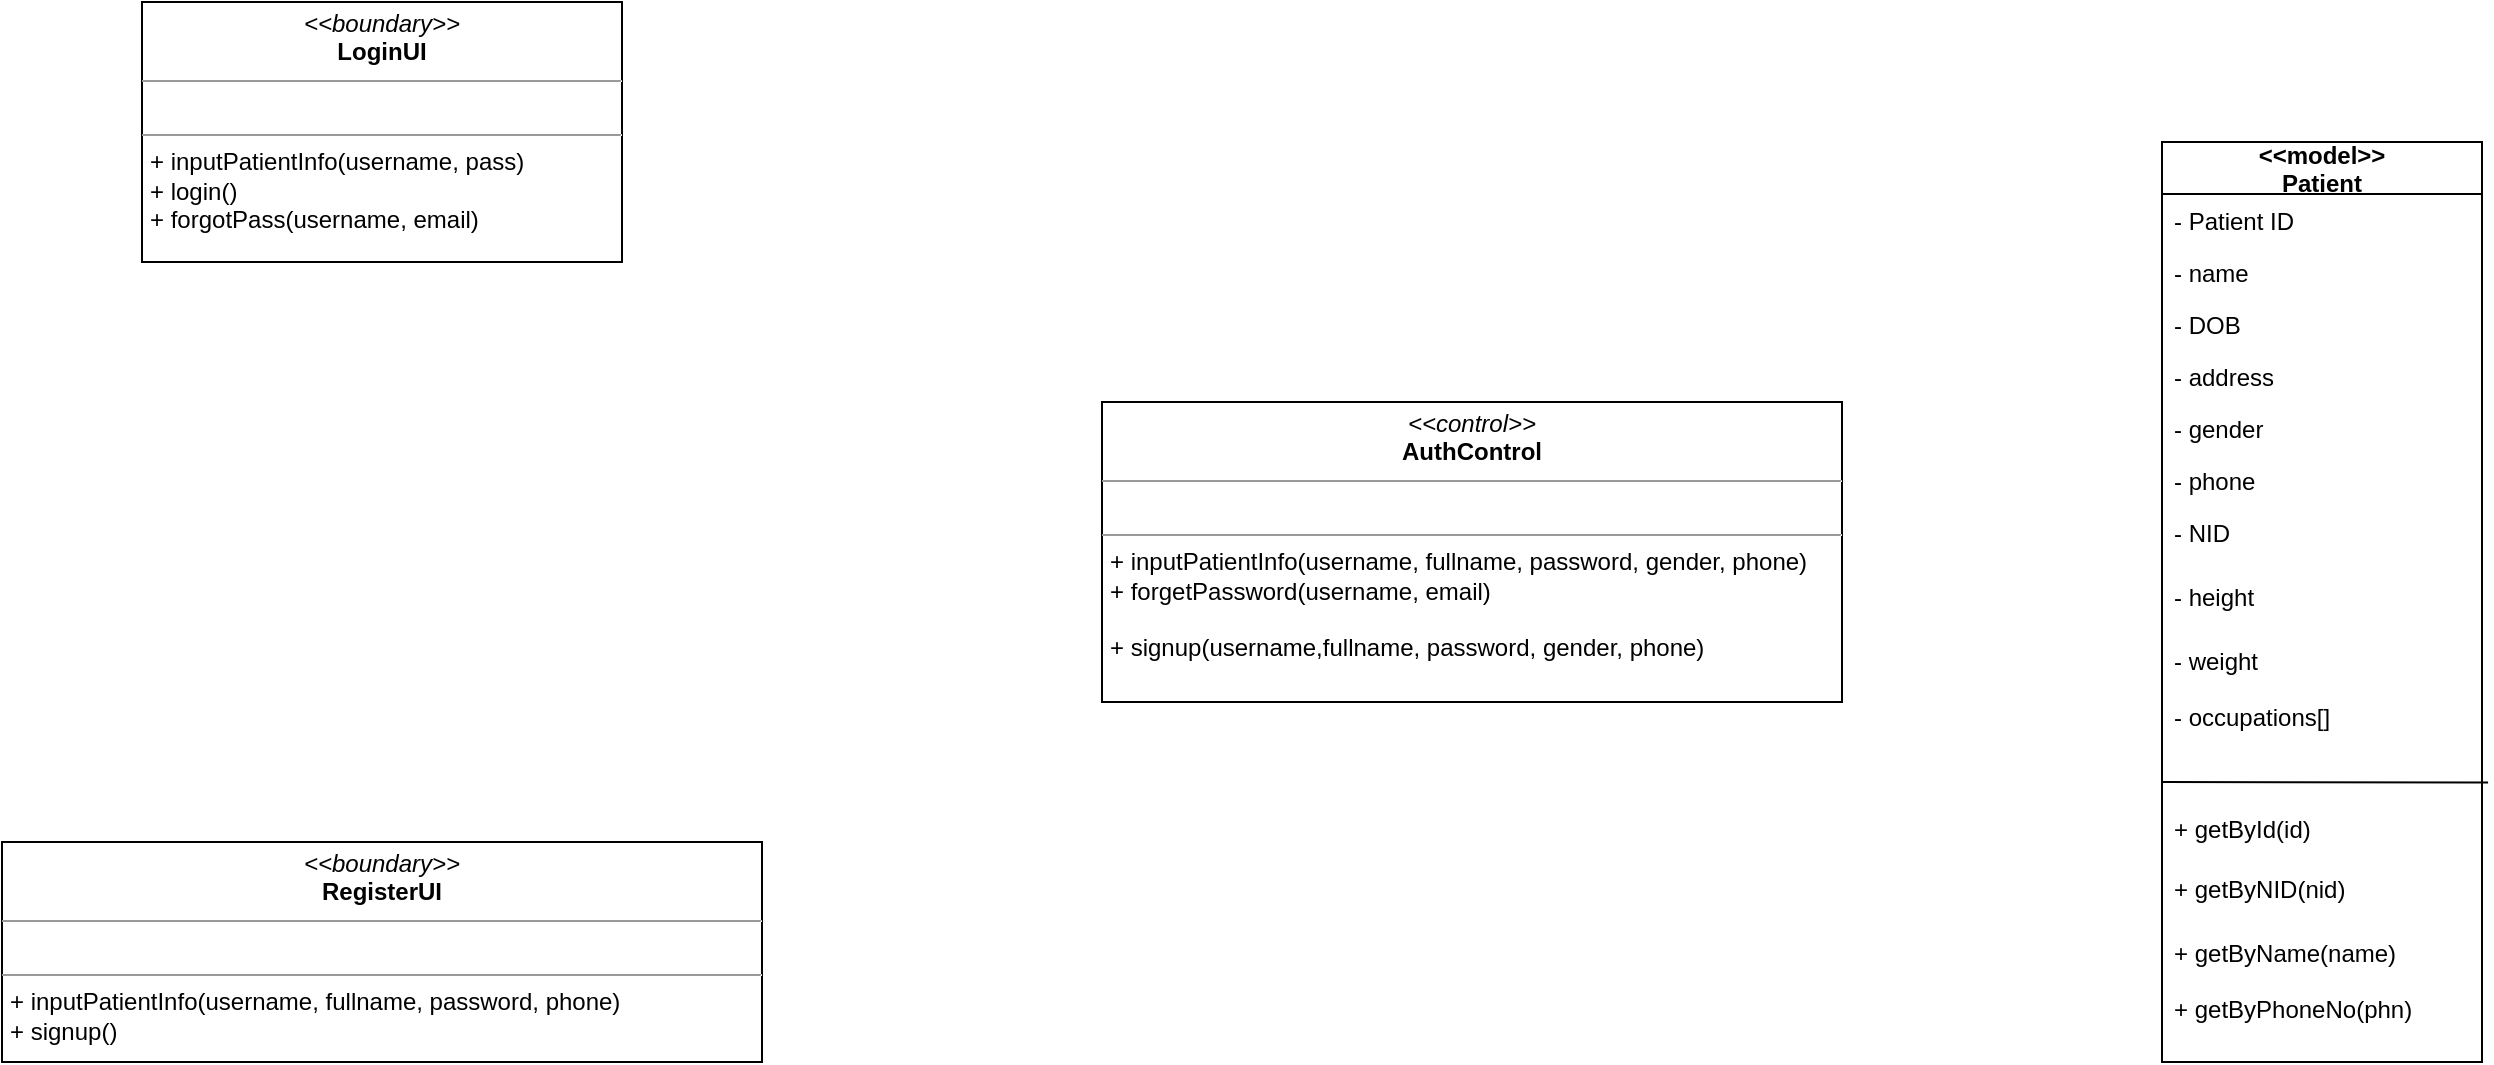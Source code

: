 <mxfile version="21.6.6" type="github" pages="2">
  <diagram id="C5RBs43oDa-KdzZeNtuy" name="Authentication">
    <mxGraphModel dx="1434" dy="765" grid="1" gridSize="10" guides="1" tooltips="1" connect="1" arrows="1" fold="1" page="1" pageScale="1" pageWidth="827" pageHeight="1169" math="0" shadow="0">
      <root>
        <mxCell id="WIyWlLk6GJQsqaUBKTNV-0" />
        <mxCell id="WIyWlLk6GJQsqaUBKTNV-1" parent="WIyWlLk6GJQsqaUBKTNV-0" />
        <mxCell id="ouerLZBTuXJicgJi_KRU-0" value="&lt;&lt;model&gt;&gt;&#xa;Patient" style="swimlane;fontStyle=1;align=center;verticalAlign=middle;childLayout=stackLayout;horizontal=1;startSize=26;horizontalStack=0;resizeParent=1;resizeLast=0;collapsible=1;marginBottom=0;rounded=0;shadow=0;strokeWidth=1;" vertex="1" parent="WIyWlLk6GJQsqaUBKTNV-1">
          <mxGeometry x="1160" y="290" width="160" height="460" as="geometry">
            <mxRectangle x="130" y="380" width="160" height="26" as="alternateBounds" />
          </mxGeometry>
        </mxCell>
        <mxCell id="ouerLZBTuXJicgJi_KRU-1" value="- Patient ID&#xa;" style="text;align=left;verticalAlign=top;spacingLeft=4;spacingRight=4;overflow=hidden;rotatable=0;points=[[0,0.5],[1,0.5]];portConstraint=eastwest;" vertex="1" parent="ouerLZBTuXJicgJi_KRU-0">
          <mxGeometry y="26" width="160" height="26" as="geometry" />
        </mxCell>
        <mxCell id="ouerLZBTuXJicgJi_KRU-2" value="- name" style="text;align=left;verticalAlign=top;spacingLeft=4;spacingRight=4;overflow=hidden;rotatable=0;points=[[0,0.5],[1,0.5]];portConstraint=eastwest;rounded=0;shadow=0;html=0;" vertex="1" parent="ouerLZBTuXJicgJi_KRU-0">
          <mxGeometry y="52" width="160" height="26" as="geometry" />
        </mxCell>
        <mxCell id="ouerLZBTuXJicgJi_KRU-3" value="- DOB" style="text;align=left;verticalAlign=top;spacingLeft=4;spacingRight=4;overflow=hidden;rotatable=0;points=[[0,0.5],[1,0.5]];portConstraint=eastwest;" vertex="1" parent="ouerLZBTuXJicgJi_KRU-0">
          <mxGeometry y="78" width="160" height="26" as="geometry" />
        </mxCell>
        <mxCell id="ouerLZBTuXJicgJi_KRU-4" value="- address" style="text;align=left;verticalAlign=top;spacingLeft=4;spacingRight=4;overflow=hidden;rotatable=0;points=[[0,0.5],[1,0.5]];portConstraint=eastwest;rounded=0;shadow=0;html=0;" vertex="1" parent="ouerLZBTuXJicgJi_KRU-0">
          <mxGeometry y="104" width="160" height="26" as="geometry" />
        </mxCell>
        <mxCell id="ouerLZBTuXJicgJi_KRU-5" value="- gender" style="text;align=left;verticalAlign=top;spacingLeft=4;spacingRight=4;overflow=hidden;rotatable=0;points=[[0,0.5],[1,0.5]];portConstraint=eastwest;rounded=0;shadow=0;html=0;" vertex="1" parent="ouerLZBTuXJicgJi_KRU-0">
          <mxGeometry y="130" width="160" height="26" as="geometry" />
        </mxCell>
        <mxCell id="ouerLZBTuXJicgJi_KRU-6" value="- phone" style="text;align=left;verticalAlign=top;spacingLeft=4;spacingRight=4;overflow=hidden;rotatable=0;points=[[0,0.5],[1,0.5]];portConstraint=eastwest;rounded=0;shadow=0;html=0;" vertex="1" parent="ouerLZBTuXJicgJi_KRU-0">
          <mxGeometry y="156" width="160" height="26" as="geometry" />
        </mxCell>
        <mxCell id="ouerLZBTuXJicgJi_KRU-7" value="- NID&#xa;" style="text;align=left;verticalAlign=top;spacingLeft=4;spacingRight=4;overflow=hidden;rotatable=0;points=[[0,0.5],[1,0.5]];portConstraint=eastwest;rounded=0;shadow=0;html=0;" vertex="1" parent="ouerLZBTuXJicgJi_KRU-0">
          <mxGeometry y="182" width="160" height="32" as="geometry" />
        </mxCell>
        <mxCell id="ouerLZBTuXJicgJi_KRU-8" value="- height&#xa;" style="text;align=left;verticalAlign=top;spacingLeft=4;spacingRight=4;overflow=hidden;rotatable=0;points=[[0,0.5],[1,0.5]];portConstraint=eastwest;rounded=0;shadow=0;html=0;" vertex="1" parent="ouerLZBTuXJicgJi_KRU-0">
          <mxGeometry y="214" width="160" height="32" as="geometry" />
        </mxCell>
        <mxCell id="ouerLZBTuXJicgJi_KRU-10" value="- weight&#xa;&#xa;- occupations[]&#xa;" style="text;align=left;verticalAlign=top;spacingLeft=4;spacingRight=4;overflow=hidden;rotatable=0;points=[[0,0.5],[1,0.5]];portConstraint=eastwest;rounded=0;shadow=0;html=0;" vertex="1" parent="ouerLZBTuXJicgJi_KRU-0">
          <mxGeometry y="246" width="160" height="84" as="geometry" />
        </mxCell>
        <mxCell id="ouerLZBTuXJicgJi_KRU-16" value="" style="endArrow=none;html=1;rounded=0;entryX=1.019;entryY=0.884;entryDx=0;entryDy=0;entryPerimeter=0;" edge="1" parent="ouerLZBTuXJicgJi_KRU-0" target="ouerLZBTuXJicgJi_KRU-10">
          <mxGeometry width="50" height="50" relative="1" as="geometry">
            <mxPoint y="320" as="sourcePoint" />
            <mxPoint x="50" y="270" as="targetPoint" />
          </mxGeometry>
        </mxCell>
        <mxCell id="ouerLZBTuXJicgJi_KRU-11" value="+ getById(id)" style="text;align=left;verticalAlign=top;spacingLeft=4;spacingRight=4;overflow=hidden;rotatable=0;points=[[0,0.5],[1,0.5]];portConstraint=eastwest;rounded=0;shadow=0;html=0;" vertex="1" parent="ouerLZBTuXJicgJi_KRU-0">
          <mxGeometry y="330" width="160" height="30" as="geometry" />
        </mxCell>
        <mxCell id="ouerLZBTuXJicgJi_KRU-12" value="+ getByNID(nid)" style="text;align=left;verticalAlign=top;spacingLeft=4;spacingRight=4;overflow=hidden;rotatable=0;points=[[0,0.5],[1,0.5]];portConstraint=eastwest;rounded=0;shadow=0;html=0;" vertex="1" parent="ouerLZBTuXJicgJi_KRU-0">
          <mxGeometry y="360" width="160" height="32" as="geometry" />
        </mxCell>
        <mxCell id="ouerLZBTuXJicgJi_KRU-13" value="+ getByName(name)" style="text;align=left;verticalAlign=top;spacingLeft=4;spacingRight=4;overflow=hidden;rotatable=0;points=[[0,0.5],[1,0.5]];portConstraint=eastwest;rounded=0;shadow=0;html=0;" vertex="1" parent="ouerLZBTuXJicgJi_KRU-0">
          <mxGeometry y="392" width="160" height="28" as="geometry" />
        </mxCell>
        <mxCell id="ouerLZBTuXJicgJi_KRU-14" value="+ getByPhoneNo(phn)" style="text;align=left;verticalAlign=top;spacingLeft=4;spacingRight=4;overflow=hidden;rotatable=0;points=[[0,0.5],[1,0.5]];portConstraint=eastwest;rounded=0;shadow=0;html=0;" vertex="1" parent="ouerLZBTuXJicgJi_KRU-0">
          <mxGeometry y="420" width="160" height="32" as="geometry" />
        </mxCell>
        <mxCell id="ouerLZBTuXJicgJi_KRU-22" value="&lt;p style=&quot;margin:0px;margin-top:4px;text-align:center;&quot;&gt;&lt;i&gt;&amp;lt;&amp;lt;boundary&amp;gt;&amp;gt;&lt;/i&gt;&lt;br&gt;&lt;b&gt;LoginUI&lt;/b&gt;&lt;/p&gt;&lt;hr size=&quot;1&quot;&gt;&lt;p style=&quot;margin:0px;margin-left:4px;&quot;&gt;&lt;br&gt;&lt;/p&gt;&lt;hr size=&quot;1&quot;&gt;&lt;p style=&quot;margin:0px;margin-left:4px;&quot;&gt;+ inputPatientInfo(username, pass)&lt;/p&gt;&lt;p style=&quot;margin:0px;margin-left:4px;&quot;&gt;+ login()&lt;/p&gt;&lt;p style=&quot;margin:0px;margin-left:4px;&quot;&gt;+ forgotPass(username, email)&lt;/p&gt;&lt;p style=&quot;margin:0px;margin-left:4px;&quot;&gt;&lt;br&gt;&lt;/p&gt;" style="verticalAlign=top;align=left;overflow=fill;fontSize=12;fontFamily=Helvetica;html=1;" vertex="1" parent="WIyWlLk6GJQsqaUBKTNV-1">
          <mxGeometry x="150" y="220" width="240" height="130" as="geometry" />
        </mxCell>
        <mxCell id="ouerLZBTuXJicgJi_KRU-23" value="&lt;p style=&quot;margin:0px;margin-top:4px;text-align:center;&quot;&gt;&lt;i&gt;&amp;lt;&amp;lt;boundary&amp;gt;&amp;gt;&lt;/i&gt;&lt;br&gt;&lt;b&gt;RegisterUI&lt;/b&gt;&lt;/p&gt;&lt;hr size=&quot;1&quot;&gt;&lt;p style=&quot;margin:0px;margin-left:4px;&quot;&gt;&lt;br&gt;&lt;/p&gt;&lt;hr size=&quot;1&quot;&gt;&lt;p style=&quot;margin:0px;margin-left:4px;&quot;&gt;+ inputPatientInfo(username, fullname, password, phone)&lt;/p&gt;&lt;p style=&quot;margin:0px;margin-left:4px;&quot;&gt;+ signup()&lt;/p&gt;" style="verticalAlign=top;align=left;overflow=fill;fontSize=12;fontFamily=Helvetica;html=1;" vertex="1" parent="WIyWlLk6GJQsqaUBKTNV-1">
          <mxGeometry x="80" y="640" width="380" height="110" as="geometry" />
        </mxCell>
        <mxCell id="ouerLZBTuXJicgJi_KRU-24" value="&lt;p style=&quot;margin:0px;margin-top:4px;text-align:center;&quot;&gt;&lt;i&gt;&amp;lt;&amp;lt;control&amp;gt;&amp;gt;&lt;/i&gt;&lt;br&gt;&lt;b&gt;AuthControl&lt;/b&gt;&lt;/p&gt;&lt;hr size=&quot;1&quot;&gt;&lt;p style=&quot;margin:0px;margin-left:4px;&quot;&gt;&lt;br&gt;&lt;/p&gt;&lt;hr size=&quot;1&quot;&gt;&lt;p style=&quot;margin:0px;margin-left:4px;&quot;&gt;+ inputPatientInfo(username, fullname, password, gender, phone)&lt;/p&gt;&lt;p style=&quot;margin:0px;margin-left:4px;&quot;&gt;+ forgetPassword(username, email)&lt;/p&gt;&lt;p style=&quot;margin:0px;margin-left:4px;&quot;&gt;&lt;br&gt;&lt;/p&gt;&lt;p style=&quot;margin:0px;margin-left:4px;&quot;&gt;+ signup(username,fullname, password, gender, phone)&lt;/p&gt;" style="verticalAlign=top;align=left;overflow=fill;fontSize=12;fontFamily=Helvetica;html=1;" vertex="1" parent="WIyWlLk6GJQsqaUBKTNV-1">
          <mxGeometry x="630" y="420" width="370" height="150" as="geometry" />
        </mxCell>
      </root>
    </mxGraphModel>
  </diagram>
  <diagram id="90BwVWJfoiFmS7jmwn2u" name="Search">
    <mxGraphModel dx="989" dy="528" grid="1" gridSize="10" guides="1" tooltips="1" connect="1" arrows="1" fold="1" page="1" pageScale="1" pageWidth="850" pageHeight="1100" math="0" shadow="0">
      <root>
        <mxCell id="0" />
        <mxCell id="1" parent="0" />
        <mxCell id="DYPxfwgayY07thLflfDZ-1" value="&lt;&lt;view&gt;&gt;&#xa;SearchUI&#xa;" style="swimlane;fontStyle=1;align=center;verticalAlign=middle;childLayout=stackLayout;horizontal=1;startSize=26;horizontalStack=0;resizeParent=1;resizeLast=0;collapsible=1;marginBottom=0;rounded=0;shadow=0;strokeWidth=1;spacing=6;spacingTop=12;" vertex="1" parent="1">
          <mxGeometry x="20" y="120" width="270" height="246" as="geometry">
            <mxRectangle x="230" y="140" width="160" height="26" as="alternateBounds" />
          </mxGeometry>
        </mxCell>
        <mxCell id="DYPxfwgayY07thLflfDZ-2" value="" style="line;html=1;strokeWidth=1;align=left;verticalAlign=middle;spacingTop=-1;spacingLeft=3;spacingRight=3;rotatable=0;labelPosition=right;points=[];portConstraint=eastwest;" vertex="1" parent="DYPxfwgayY07thLflfDZ-1">
          <mxGeometry y="26" width="270" height="8" as="geometry" />
        </mxCell>
        <mxCell id="DYPxfwgayY07thLflfDZ-3" value="+ selectSpeciality()&#xa;&#xa;+ selectLocation()&#xa;&#xa;+ selectSymptom()&#xa;&#xa;+ selectHospital()" style="text;align=left;verticalAlign=top;spacingLeft=4;spacingRight=4;overflow=hidden;rotatable=0;points=[[0,0.5],[1,0.5]];portConstraint=eastwest;" vertex="1" parent="DYPxfwgayY07thLflfDZ-1">
          <mxGeometry y="34" width="270" height="116" as="geometry" />
        </mxCell>
        <mxCell id="DYPxfwgayY07thLflfDZ-10" value="+viewSearchResults()&#xa;&#xa;+search(Speciality, Location, Symptom, Hospital)" style="text;align=left;verticalAlign=top;spacingLeft=4;spacingRight=4;overflow=hidden;rotatable=0;points=[[0,0.5],[1,0.5]];portConstraint=eastwest;" vertex="1" parent="DYPxfwgayY07thLflfDZ-1">
          <mxGeometry y="150" width="270" height="50" as="geometry" />
        </mxCell>
        <mxCell id="9JgbJdfANQ0KhbxYy4nV-2" value="" style="rounded=0;whiteSpace=wrap;html=1;" vertex="1" parent="1">
          <mxGeometry x="610" y="70" width="230" height="433.5" as="geometry" />
        </mxCell>
        <mxCell id="9JgbJdfANQ0KhbxYy4nV-3" value="" style="endArrow=none;html=1;rounded=0;" edge="1" parent="1">
          <mxGeometry width="50" height="50" relative="1" as="geometry">
            <mxPoint x="610" y="120" as="sourcePoint" />
            <mxPoint x="840.0" y="120" as="targetPoint" />
            <Array as="points">
              <mxPoint x="730" y="120" />
              <mxPoint x="840" y="120" />
            </Array>
          </mxGeometry>
        </mxCell>
        <mxCell id="9JgbJdfANQ0KhbxYy4nV-4" value="&amp;lt;&amp;lt;model&amp;gt;&amp;gt;" style="text;html=1;strokeColor=none;fillColor=none;align=center;verticalAlign=middle;whiteSpace=wrap;rounded=0;" vertex="1" parent="1">
          <mxGeometry x="695" y="80" width="60" height="20" as="geometry" />
        </mxCell>
        <mxCell id="9JgbJdfANQ0KhbxYy4nV-6" value="Doctor" style="text;html=1;strokeColor=none;fillColor=none;align=center;verticalAlign=middle;whiteSpace=wrap;rounded=0;" vertex="1" parent="1">
          <mxGeometry x="695" y="100" width="60" height="20" as="geometry" />
        </mxCell>
        <mxCell id="9JgbJdfANQ0KhbxYy4nV-39" style="edgeStyle=orthogonalEdgeStyle;rounded=0;orthogonalLoop=1;jettySize=auto;html=1;" edge="1" parent="1" source="9JgbJdfANQ0KhbxYy4nV-8" target="9JgbJdfANQ0KhbxYy4nV-2">
          <mxGeometry relative="1" as="geometry" />
        </mxCell>
        <mxCell id="9JgbJdfANQ0KhbxYy4nV-8" value="" style="rounded=0;whiteSpace=wrap;html=1;" vertex="1" parent="1">
          <mxGeometry x="340" y="600" width="180" height="180" as="geometry" />
        </mxCell>
        <mxCell id="9JgbJdfANQ0KhbxYy4nV-9" value="" style="endArrow=none;html=1;rounded=0;" edge="1" parent="1" target="9JgbJdfANQ0KhbxYy4nV-8">
          <mxGeometry width="50" height="50" relative="1" as="geometry">
            <mxPoint x="340" y="650" as="sourcePoint" />
            <mxPoint x="390" y="600" as="targetPoint" />
            <Array as="points">
              <mxPoint x="520" y="650" />
            </Array>
          </mxGeometry>
        </mxCell>
        <mxCell id="9JgbJdfANQ0KhbxYy4nV-11" value="&amp;lt;&amp;lt;model&amp;gt;&amp;gt;" style="text;html=1;strokeColor=none;fillColor=none;align=center;verticalAlign=middle;whiteSpace=wrap;rounded=0;" vertex="1" parent="1">
          <mxGeometry x="395" y="600" width="60" height="20" as="geometry" />
        </mxCell>
        <mxCell id="9JgbJdfANQ0KhbxYy4nV-12" value="Symptom" style="text;html=1;strokeColor=none;fillColor=none;align=center;verticalAlign=middle;whiteSpace=wrap;rounded=0;" vertex="1" parent="1">
          <mxGeometry x="395" y="620" width="60" height="20" as="geometry" />
        </mxCell>
        <mxCell id="9JgbJdfANQ0KhbxYy4nV-15" value="- symptom" style="text;html=1;strokeColor=none;fillColor=none;align=left;verticalAlign=middle;whiteSpace=wrap;rounded=0;" vertex="1" parent="1">
          <mxGeometry x="340" y="650" width="180" height="20" as="geometry" />
        </mxCell>
        <mxCell id="9JgbJdfANQ0KhbxYy4nV-16" value="- speciality[]" style="text;html=1;strokeColor=none;fillColor=none;align=left;verticalAlign=middle;whiteSpace=wrap;rounded=0;" vertex="1" parent="1">
          <mxGeometry x="340" y="670" width="180" height="20" as="geometry" />
        </mxCell>
        <mxCell id="9JgbJdfANQ0KhbxYy4nV-17" value="" style="endArrow=none;html=1;rounded=0;" edge="1" parent="1">
          <mxGeometry width="50" height="50" relative="1" as="geometry">
            <mxPoint x="340" y="700" as="sourcePoint" />
            <mxPoint x="520.0" y="700.0" as="targetPoint" />
            <Array as="points">
              <mxPoint x="520" y="700" />
            </Array>
          </mxGeometry>
        </mxCell>
        <mxCell id="9JgbJdfANQ0KhbxYy4nV-18" value="+ getSymptom()" style="text;html=1;strokeColor=none;fillColor=none;align=left;verticalAlign=middle;whiteSpace=wrap;rounded=0;" vertex="1" parent="1">
          <mxGeometry x="340" y="710" width="180" height="20" as="geometry" />
        </mxCell>
        <mxCell id="9JgbJdfANQ0KhbxYy4nV-19" value="+ getSpeciality[]" style="text;html=1;strokeColor=none;fillColor=none;align=left;verticalAlign=middle;whiteSpace=wrap;rounded=0;" vertex="1" parent="1">
          <mxGeometry x="340" y="730" width="180" height="20" as="geometry" />
        </mxCell>
        <mxCell id="9JgbJdfANQ0KhbxYy4nV-21" value="- Doctor ID" style="text;html=1;strokeColor=none;fillColor=none;align=left;verticalAlign=middle;whiteSpace=wrap;rounded=0;" vertex="1" parent="1">
          <mxGeometry x="610" y="140" width="230" height="20" as="geometry" />
        </mxCell>
        <mxCell id="9JgbJdfANQ0KhbxYy4nV-22" value="- Name" style="text;html=1;strokeColor=none;fillColor=none;align=left;verticalAlign=middle;whiteSpace=wrap;rounded=0;" vertex="1" parent="1">
          <mxGeometry x="610" y="160" width="230" height="20" as="geometry" />
        </mxCell>
        <mxCell id="9JgbJdfANQ0KhbxYy4nV-23" value="- Speciality" style="text;html=1;strokeColor=none;fillColor=none;align=left;verticalAlign=middle;whiteSpace=wrap;rounded=0;" vertex="1" parent="1">
          <mxGeometry x="610" y="180" width="230" height="20" as="geometry" />
        </mxCell>
        <mxCell id="9JgbJdfANQ0KhbxYy4nV-24" value="- Gender" style="text;html=1;strokeColor=none;fillColor=none;align=left;verticalAlign=middle;whiteSpace=wrap;rounded=0;" vertex="1" parent="1">
          <mxGeometry x="610" y="200" width="230" height="20" as="geometry" />
        </mxCell>
        <mxCell id="9JgbJdfANQ0KhbxYy4nV-25" value="- Chamber location[]" style="text;html=1;strokeColor=none;fillColor=none;align=left;verticalAlign=middle;whiteSpace=wrap;rounded=0;" vertex="1" parent="1">
          <mxGeometry x="610" y="220" width="230" height="20" as="geometry" />
        </mxCell>
        <mxCell id="9JgbJdfANQ0KhbxYy4nV-26" value="- Affiliated Hospital" style="text;html=1;strokeColor=none;fillColor=none;align=left;verticalAlign=middle;whiteSpace=wrap;rounded=0;" vertex="1" parent="1">
          <mxGeometry x="610" y="240" width="230" height="20" as="geometry" />
        </mxCell>
        <mxCell id="9JgbJdfANQ0KhbxYy4nV-40" style="edgeStyle=orthogonalEdgeStyle;rounded=0;orthogonalLoop=1;jettySize=auto;html=1;" edge="1" parent="1" source="9JgbJdfANQ0KhbxYy4nV-27">
          <mxGeometry relative="1" as="geometry">
            <mxPoint x="500.0" y="170" as="targetPoint" />
          </mxGeometry>
        </mxCell>
        <mxCell id="9JgbJdfANQ0KhbxYy4nV-27" value="- Degree[]" style="text;html=1;strokeColor=none;fillColor=none;align=left;verticalAlign=middle;whiteSpace=wrap;rounded=0;" vertex="1" parent="1">
          <mxGeometry x="610" y="260" width="230" height="20" as="geometry" />
        </mxCell>
        <mxCell id="9JgbJdfANQ0KhbxYy4nV-32" value="" style="endArrow=none;html=1;rounded=0;entryX=1;entryY=0;entryDx=0;entryDy=0;" edge="1" parent="1">
          <mxGeometry width="50" height="50" relative="1" as="geometry">
            <mxPoint x="610" y="130" as="sourcePoint" />
            <mxPoint x="840.0" y="130" as="targetPoint" />
          </mxGeometry>
        </mxCell>
        <mxCell id="9JgbJdfANQ0KhbxYy4nV-33" value="&lt;&lt;control&gt;&gt;&#xa;SearchUI&#xa;" style="swimlane;fontStyle=1;align=center;verticalAlign=middle;childLayout=stackLayout;horizontal=1;startSize=26;horizontalStack=0;resizeParent=1;resizeLast=0;collapsible=1;marginBottom=0;rounded=0;shadow=0;strokeWidth=1;spacing=6;spacingTop=12;" vertex="1" parent="1">
          <mxGeometry x="320" y="70" width="270" height="100" as="geometry">
            <mxRectangle x="230" y="140" width="160" height="26" as="alternateBounds" />
          </mxGeometry>
        </mxCell>
        <mxCell id="9JgbJdfANQ0KhbxYy4nV-34" value="" style="line;html=1;strokeWidth=1;align=left;verticalAlign=middle;spacingTop=-1;spacingLeft=3;spacingRight=3;rotatable=0;labelPosition=right;points=[];portConstraint=eastwest;" vertex="1" parent="9JgbJdfANQ0KhbxYy4nV-33">
          <mxGeometry y="26" width="270" height="8" as="geometry" />
        </mxCell>
        <mxCell id="9JgbJdfANQ0KhbxYy4nV-36" value="+viewSearchResults()&#xa;&#xa;+search(Speciality, Location, Symptom, Hospital)" style="text;align=left;verticalAlign=top;spacingLeft=4;spacingRight=4;overflow=hidden;rotatable=0;points=[[0,0.5],[1,0.5]];portConstraint=eastwest;" vertex="1" parent="9JgbJdfANQ0KhbxYy4nV-33">
          <mxGeometry y="34" width="270" height="50" as="geometry" />
        </mxCell>
        <mxCell id="9JgbJdfANQ0KhbxYy4nV-42" style="edgeStyle=orthogonalEdgeStyle;rounded=0;orthogonalLoop=1;jettySize=auto;html=1;entryX=0.25;entryY=1;entryDx=0;entryDy=0;" edge="1" parent="1" source="DYPxfwgayY07thLflfDZ-3" target="9JgbJdfANQ0KhbxYy4nV-33">
          <mxGeometry relative="1" as="geometry" />
        </mxCell>
        <mxCell id="9JgbJdfANQ0KhbxYy4nV-43" value="Subdivision not done" style="text;html=1;strokeColor=none;fillColor=none;align=center;verticalAlign=middle;whiteSpace=wrap;rounded=0;" vertex="1" parent="1">
          <mxGeometry x="380" y="340" width="180" height="110" as="geometry" />
        </mxCell>
      </root>
    </mxGraphModel>
  </diagram>
</mxfile>
